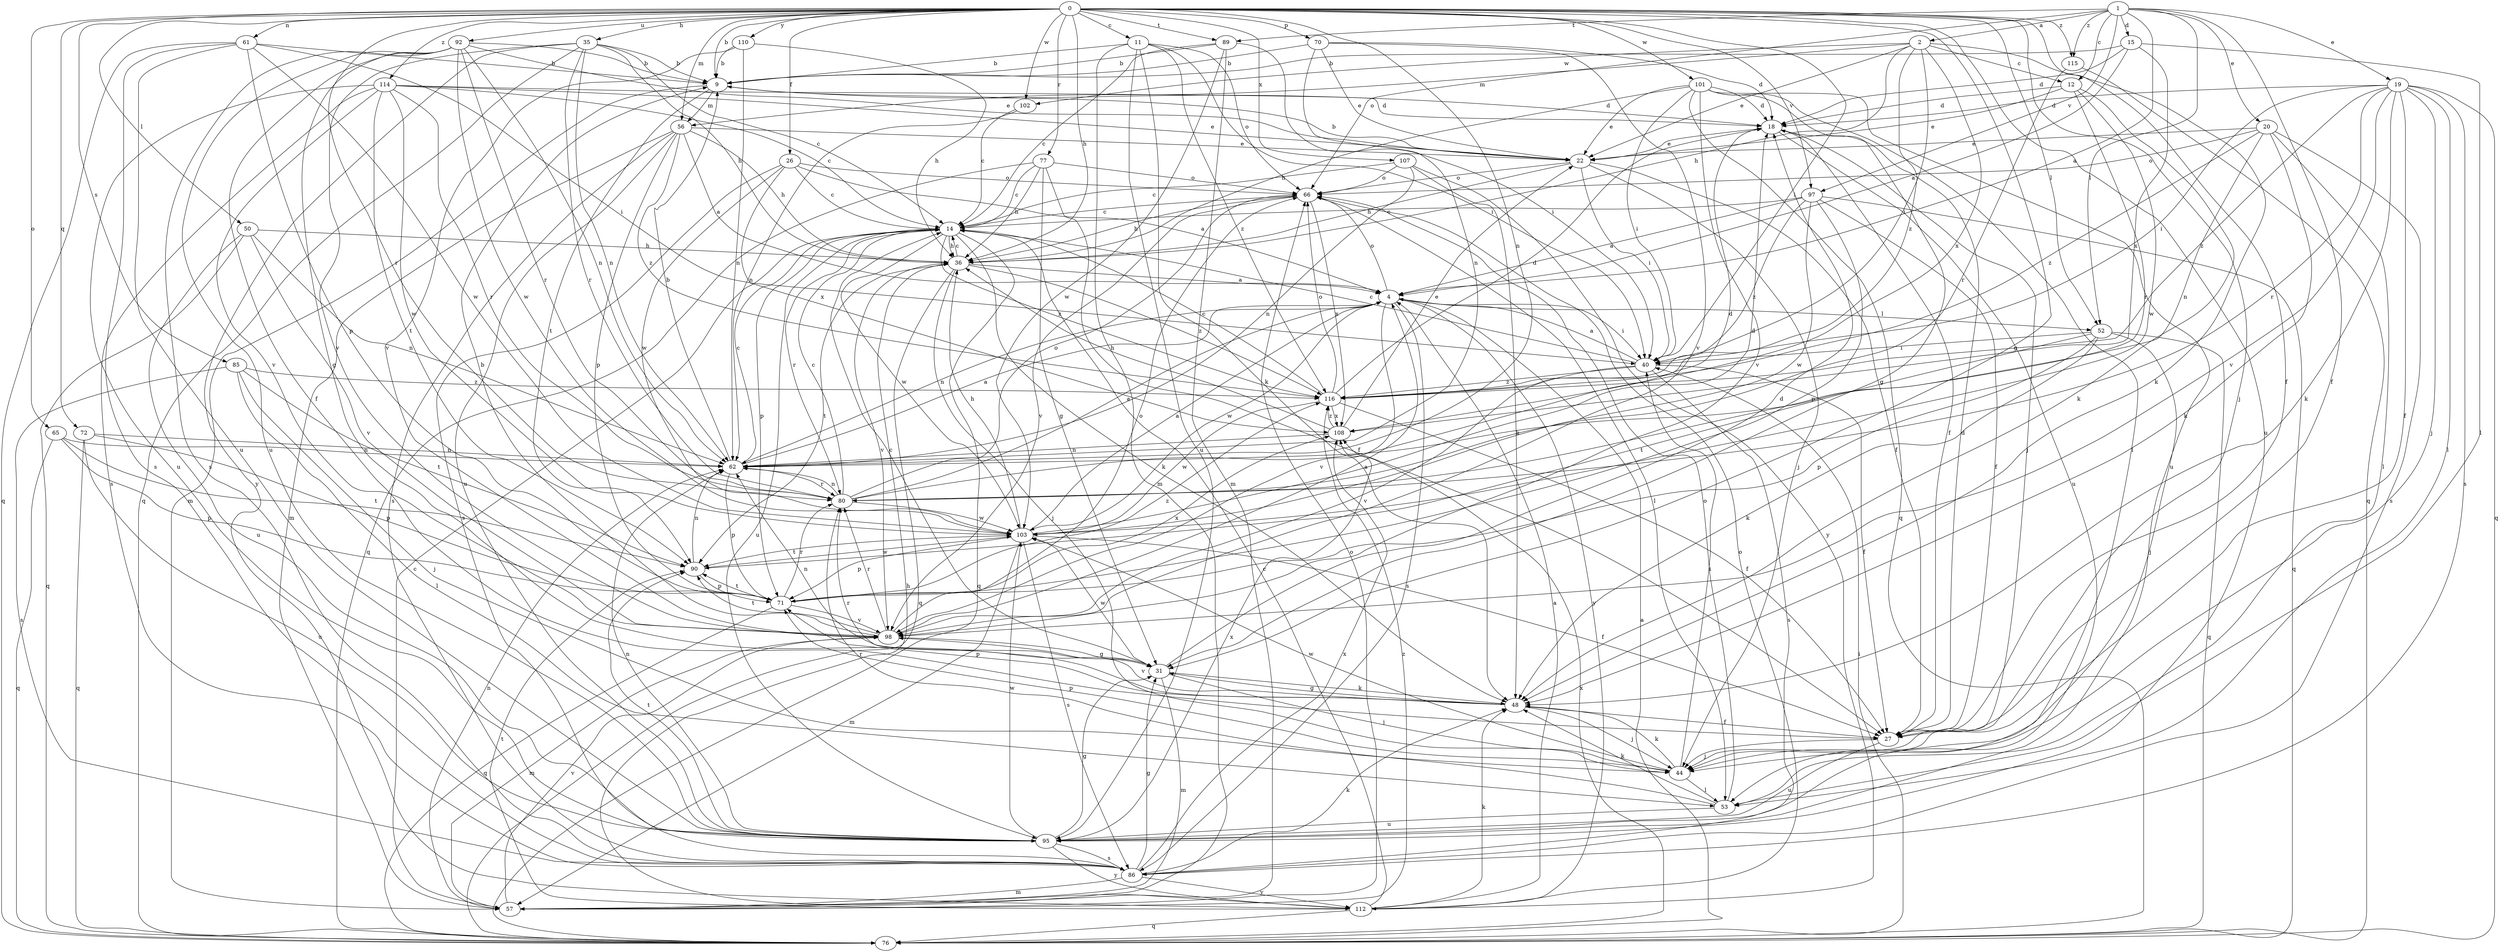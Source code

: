 strict digraph  {
0;
1;
2;
4;
9;
11;
12;
14;
15;
18;
19;
20;
22;
26;
27;
31;
35;
36;
40;
44;
48;
50;
52;
53;
56;
57;
61;
62;
65;
66;
70;
71;
72;
76;
77;
80;
85;
86;
89;
90;
92;
95;
97;
98;
101;
102;
103;
107;
108;
110;
112;
114;
115;
116;
0 -> 9  [label=b];
0 -> 11  [label=c];
0 -> 26  [label=f];
0 -> 27  [label=f];
0 -> 31  [label=g];
0 -> 35  [label=h];
0 -> 36  [label=h];
0 -> 40  [label=i];
0 -> 44  [label=j];
0 -> 50  [label=l];
0 -> 52  [label=l];
0 -> 56  [label=m];
0 -> 61  [label=n];
0 -> 62  [label=n];
0 -> 65  [label=o];
0 -> 70  [label=p];
0 -> 72  [label=q];
0 -> 77  [label=r];
0 -> 80  [label=r];
0 -> 85  [label=s];
0 -> 89  [label=t];
0 -> 92  [label=u];
0 -> 95  [label=u];
0 -> 97  [label=v];
0 -> 101  [label=w];
0 -> 102  [label=w];
0 -> 107  [label=x];
0 -> 110  [label=y];
0 -> 114  [label=z];
0 -> 115  [label=z];
1 -> 2  [label=a];
1 -> 4  [label=a];
1 -> 12  [label=c];
1 -> 15  [label=d];
1 -> 19  [label=e];
1 -> 20  [label=e];
1 -> 27  [label=f];
1 -> 52  [label=l];
1 -> 66  [label=o];
1 -> 89  [label=t];
1 -> 97  [label=v];
1 -> 115  [label=z];
2 -> 12  [label=c];
2 -> 22  [label=e];
2 -> 36  [label=h];
2 -> 40  [label=i];
2 -> 48  [label=k];
2 -> 56  [label=m];
2 -> 102  [label=w];
2 -> 108  [label=x];
2 -> 116  [label=z];
4 -> 40  [label=i];
4 -> 52  [label=l];
4 -> 62  [label=n];
4 -> 66  [label=o];
4 -> 86  [label=s];
4 -> 98  [label=v];
4 -> 103  [label=w];
4 -> 112  [label=y];
9 -> 18  [label=d];
9 -> 56  [label=m];
9 -> 57  [label=m];
9 -> 90  [label=t];
11 -> 9  [label=b];
11 -> 40  [label=i];
11 -> 48  [label=k];
11 -> 57  [label=m];
11 -> 66  [label=o];
11 -> 95  [label=u];
11 -> 116  [label=z];
12 -> 18  [label=d];
12 -> 22  [label=e];
12 -> 48  [label=k];
12 -> 80  [label=r];
12 -> 103  [label=w];
14 -> 36  [label=h];
14 -> 48  [label=k];
14 -> 71  [label=p];
14 -> 76  [label=q];
14 -> 80  [label=r];
14 -> 95  [label=u];
14 -> 103  [label=w];
14 -> 116  [label=z];
15 -> 4  [label=a];
15 -> 9  [label=b];
15 -> 18  [label=d];
15 -> 53  [label=l];
15 -> 108  [label=x];
18 -> 22  [label=e];
18 -> 27  [label=f];
18 -> 44  [label=j];
18 -> 95  [label=u];
19 -> 18  [label=d];
19 -> 27  [label=f];
19 -> 40  [label=i];
19 -> 44  [label=j];
19 -> 48  [label=k];
19 -> 53  [label=l];
19 -> 76  [label=q];
19 -> 80  [label=r];
19 -> 86  [label=s];
19 -> 98  [label=v];
19 -> 116  [label=z];
20 -> 22  [label=e];
20 -> 48  [label=k];
20 -> 53  [label=l];
20 -> 62  [label=n];
20 -> 66  [label=o];
20 -> 86  [label=s];
20 -> 116  [label=z];
22 -> 9  [label=b];
22 -> 27  [label=f];
22 -> 36  [label=h];
22 -> 40  [label=i];
22 -> 44  [label=j];
22 -> 66  [label=o];
26 -> 4  [label=a];
26 -> 14  [label=c];
26 -> 66  [label=o];
26 -> 86  [label=s];
26 -> 103  [label=w];
26 -> 108  [label=x];
27 -> 18  [label=d];
27 -> 44  [label=j];
27 -> 95  [label=u];
31 -> 14  [label=c];
31 -> 18  [label=d];
31 -> 44  [label=j];
31 -> 48  [label=k];
31 -> 57  [label=m];
31 -> 62  [label=n];
31 -> 103  [label=w];
35 -> 9  [label=b];
35 -> 14  [label=c];
35 -> 36  [label=h];
35 -> 62  [label=n];
35 -> 76  [label=q];
35 -> 80  [label=r];
35 -> 98  [label=v];
35 -> 112  [label=y];
36 -> 4  [label=a];
36 -> 14  [label=c];
36 -> 44  [label=j];
36 -> 76  [label=q];
36 -> 90  [label=t];
36 -> 98  [label=v];
36 -> 116  [label=z];
40 -> 4  [label=a];
40 -> 14  [label=c];
40 -> 27  [label=f];
40 -> 86  [label=s];
40 -> 98  [label=v];
40 -> 116  [label=z];
44 -> 40  [label=i];
44 -> 48  [label=k];
44 -> 53  [label=l];
44 -> 71  [label=p];
44 -> 103  [label=w];
48 -> 27  [label=f];
48 -> 31  [label=g];
48 -> 44  [label=j];
48 -> 71  [label=p];
48 -> 80  [label=r];
48 -> 98  [label=v];
50 -> 36  [label=h];
50 -> 62  [label=n];
50 -> 76  [label=q];
50 -> 95  [label=u];
50 -> 98  [label=v];
52 -> 40  [label=i];
52 -> 44  [label=j];
52 -> 48  [label=k];
52 -> 71  [label=p];
52 -> 76  [label=q];
52 -> 90  [label=t];
53 -> 48  [label=k];
53 -> 66  [label=o];
53 -> 80  [label=r];
53 -> 95  [label=u];
56 -> 4  [label=a];
56 -> 22  [label=e];
56 -> 36  [label=h];
56 -> 57  [label=m];
56 -> 71  [label=p];
56 -> 86  [label=s];
56 -> 95  [label=u];
56 -> 116  [label=z];
57 -> 14  [label=c];
57 -> 62  [label=n];
57 -> 66  [label=o];
57 -> 98  [label=v];
57 -> 116  [label=z];
61 -> 9  [label=b];
61 -> 40  [label=i];
61 -> 71  [label=p];
61 -> 76  [label=q];
61 -> 86  [label=s];
61 -> 95  [label=u];
61 -> 103  [label=w];
62 -> 4  [label=a];
62 -> 9  [label=b];
62 -> 14  [label=c];
62 -> 71  [label=p];
62 -> 80  [label=r];
65 -> 62  [label=n];
65 -> 71  [label=p];
65 -> 76  [label=q];
65 -> 90  [label=t];
66 -> 14  [label=c];
66 -> 36  [label=h];
66 -> 53  [label=l];
66 -> 98  [label=v];
66 -> 108  [label=x];
70 -> 9  [label=b];
70 -> 18  [label=d];
70 -> 22  [label=e];
70 -> 62  [label=n];
70 -> 98  [label=v];
71 -> 76  [label=q];
71 -> 80  [label=r];
71 -> 90  [label=t];
71 -> 98  [label=v];
71 -> 108  [label=x];
71 -> 116  [label=z];
72 -> 62  [label=n];
72 -> 71  [label=p];
72 -> 76  [label=q];
72 -> 95  [label=u];
76 -> 4  [label=a];
76 -> 40  [label=i];
76 -> 108  [label=x];
77 -> 14  [label=c];
77 -> 27  [label=f];
77 -> 31  [label=g];
77 -> 36  [label=h];
77 -> 66  [label=o];
77 -> 76  [label=q];
80 -> 4  [label=a];
80 -> 14  [label=c];
80 -> 18  [label=d];
80 -> 62  [label=n];
80 -> 66  [label=o];
80 -> 103  [label=w];
85 -> 44  [label=j];
85 -> 53  [label=l];
85 -> 86  [label=s];
85 -> 90  [label=t];
85 -> 116  [label=z];
86 -> 31  [label=g];
86 -> 48  [label=k];
86 -> 57  [label=m];
86 -> 108  [label=x];
86 -> 112  [label=y];
89 -> 9  [label=b];
89 -> 14  [label=c];
89 -> 40  [label=i];
89 -> 57  [label=m];
89 -> 103  [label=w];
90 -> 62  [label=n];
90 -> 71  [label=p];
90 -> 103  [label=w];
92 -> 9  [label=b];
92 -> 22  [label=e];
92 -> 27  [label=f];
92 -> 31  [label=g];
92 -> 62  [label=n];
92 -> 80  [label=r];
92 -> 86  [label=s];
92 -> 95  [label=u];
92 -> 103  [label=w];
95 -> 31  [label=g];
95 -> 62  [label=n];
95 -> 86  [label=s];
95 -> 90  [label=t];
95 -> 103  [label=w];
95 -> 108  [label=x];
95 -> 112  [label=y];
97 -> 4  [label=a];
97 -> 14  [label=c];
97 -> 27  [label=f];
97 -> 71  [label=p];
97 -> 76  [label=q];
97 -> 103  [label=w];
97 -> 116  [label=z];
98 -> 4  [label=a];
98 -> 9  [label=b];
98 -> 31  [label=g];
98 -> 57  [label=m];
98 -> 66  [label=o];
98 -> 80  [label=r];
98 -> 90  [label=t];
101 -> 18  [label=d];
101 -> 22  [label=e];
101 -> 31  [label=g];
101 -> 36  [label=h];
101 -> 40  [label=i];
101 -> 53  [label=l];
101 -> 76  [label=q];
101 -> 95  [label=u];
101 -> 98  [label=v];
102 -> 14  [label=c];
102 -> 62  [label=n];
103 -> 4  [label=a];
103 -> 18  [label=d];
103 -> 27  [label=f];
103 -> 36  [label=h];
103 -> 57  [label=m];
103 -> 71  [label=p];
103 -> 86  [label=s];
103 -> 90  [label=t];
107 -> 14  [label=c];
107 -> 48  [label=k];
107 -> 62  [label=n];
107 -> 66  [label=o];
107 -> 112  [label=y];
108 -> 22  [label=e];
108 -> 36  [label=h];
108 -> 62  [label=n];
108 -> 116  [label=z];
110 -> 9  [label=b];
110 -> 36  [label=h];
110 -> 62  [label=n];
110 -> 98  [label=v];
112 -> 4  [label=a];
112 -> 14  [label=c];
112 -> 36  [label=h];
112 -> 48  [label=k];
112 -> 66  [label=o];
112 -> 76  [label=q];
112 -> 90  [label=t];
114 -> 14  [label=c];
114 -> 18  [label=d];
114 -> 22  [label=e];
114 -> 80  [label=r];
114 -> 86  [label=s];
114 -> 90  [label=t];
114 -> 95  [label=u];
114 -> 98  [label=v];
114 -> 103  [label=w];
115 -> 76  [label=q];
115 -> 80  [label=r];
116 -> 14  [label=c];
116 -> 18  [label=d];
116 -> 27  [label=f];
116 -> 66  [label=o];
116 -> 103  [label=w];
116 -> 108  [label=x];
}
